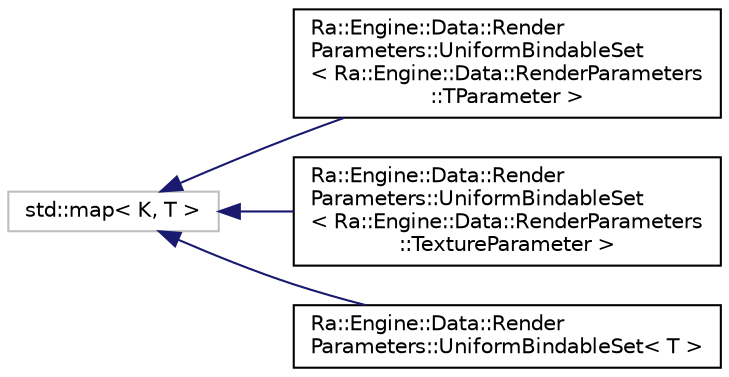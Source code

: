 digraph "Graphical Class Hierarchy"
{
 // INTERACTIVE_SVG=YES
 // LATEX_PDF_SIZE
  edge [fontname="Helvetica",fontsize="10",labelfontname="Helvetica",labelfontsize="10"];
  node [fontname="Helvetica",fontsize="10",shape=record];
  rankdir="LR";
  Node0 [label="std::map\< K, T \>",height=0.2,width=0.4,color="grey75", fillcolor="white", style="filled",tooltip=" "];
  Node0 -> Node1 [dir="back",color="midnightblue",fontsize="10",style="solid",fontname="Helvetica"];
  Node1 [label="Ra::Engine::Data::Render\lParameters::UniformBindableSet\l\< Ra::Engine::Data::RenderParameters\l::TParameter \>",height=0.2,width=0.4,color="black", fillcolor="white", style="filled",URL="$classRa_1_1Engine_1_1Data_1_1RenderParameters_1_1UniformBindableSet.html",tooltip=" "];
  Node0 -> Node2 [dir="back",color="midnightblue",fontsize="10",style="solid",fontname="Helvetica"];
  Node2 [label="Ra::Engine::Data::Render\lParameters::UniformBindableSet\l\< Ra::Engine::Data::RenderParameters\l::TextureParameter \>",height=0.2,width=0.4,color="black", fillcolor="white", style="filled",URL="$classRa_1_1Engine_1_1Data_1_1RenderParameters_1_1UniformBindableSet.html",tooltip=" "];
  Node0 -> Node3 [dir="back",color="midnightblue",fontsize="10",style="solid",fontname="Helvetica"];
  Node3 [label="Ra::Engine::Data::Render\lParameters::UniformBindableSet\< T \>",height=0.2,width=0.4,color="black", fillcolor="white", style="filled",URL="$classRa_1_1Engine_1_1Data_1_1RenderParameters_1_1UniformBindableSet.html",tooltip=" "];
}
